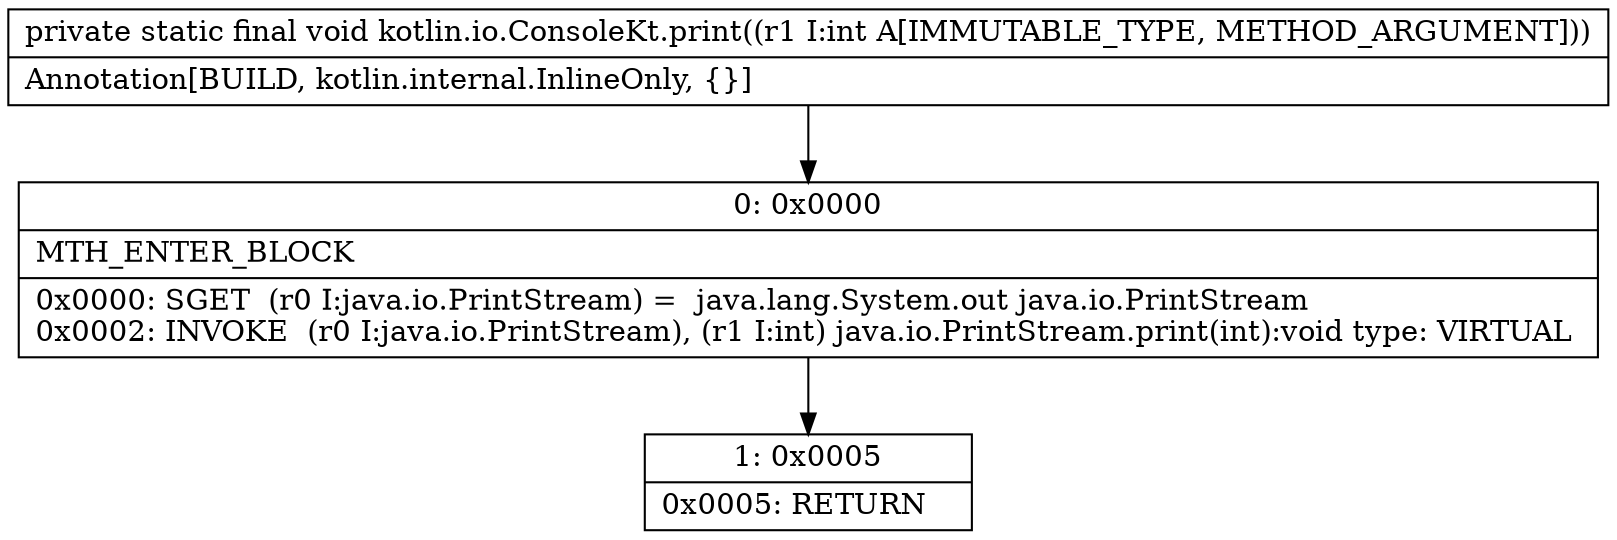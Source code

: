 digraph "CFG forkotlin.io.ConsoleKt.print(I)V" {
Node_0 [shape=record,label="{0\:\ 0x0000|MTH_ENTER_BLOCK\l|0x0000: SGET  (r0 I:java.io.PrintStream) =  java.lang.System.out java.io.PrintStream \l0x0002: INVOKE  (r0 I:java.io.PrintStream), (r1 I:int) java.io.PrintStream.print(int):void type: VIRTUAL \l}"];
Node_1 [shape=record,label="{1\:\ 0x0005|0x0005: RETURN   \l}"];
MethodNode[shape=record,label="{private static final void kotlin.io.ConsoleKt.print((r1 I:int A[IMMUTABLE_TYPE, METHOD_ARGUMENT]))  | Annotation[BUILD, kotlin.internal.InlineOnly, \{\}]\l}"];
MethodNode -> Node_0;
Node_0 -> Node_1;
}

